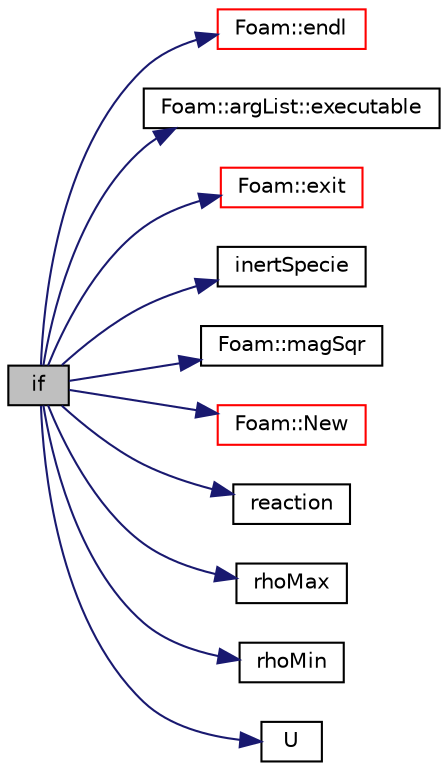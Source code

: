 digraph "if"
{
  bgcolor="transparent";
  edge [fontname="Helvetica",fontsize="10",labelfontname="Helvetica",labelfontsize="10"];
  node [fontname="Helvetica",fontsize="10",shape=record];
  rankdir="LR";
  Node19 [label="if",height=0.2,width=0.4,color="black", fillcolor="grey75", style="filled", fontcolor="black"];
  Node19 -> Node20 [color="midnightblue",fontsize="10",style="solid",fontname="Helvetica"];
  Node20 [label="Foam::endl",height=0.2,width=0.4,color="red",URL="$a21851.html#a2db8fe02a0d3909e9351bb4275b23ce4",tooltip="Add newline and flush stream. "];
  Node19 -> Node22 [color="midnightblue",fontsize="10",style="solid",fontname="Helvetica"];
  Node22 [label="Foam::argList::executable",height=0.2,width=0.4,color="black",URL="$a27769.html#a765dc84fb62a292b0dee3034a510b14e",tooltip="Name of executable without the path. "];
  Node19 -> Node23 [color="midnightblue",fontsize="10",style="solid",fontname="Helvetica"];
  Node23 [label="Foam::exit",height=0.2,width=0.4,color="red",URL="$a21851.html#a06ca7250d8e89caf05243ec094843642"];
  Node19 -> Node70 [color="midnightblue",fontsize="10",style="solid",fontname="Helvetica"];
  Node70 [label="inertSpecie",height=0.2,width=0.4,color="black",URL="$a41282.html#a176b66e849f8a3631fd523c56ab7a414"];
  Node19 -> Node71 [color="midnightblue",fontsize="10",style="solid",fontname="Helvetica"];
  Node71 [label="Foam::magSqr",height=0.2,width=0.4,color="black",URL="$a21851.html#ae6fff2c6981e6d9618aa5038e69def6e"];
  Node19 -> Node72 [color="midnightblue",fontsize="10",style="solid",fontname="Helvetica"];
  Node72 [label="Foam::New",height=0.2,width=0.4,color="red",URL="$a21851.html#a9d62cf14554c95e83f83f14909d9e0ec"];
  Node19 -> Node350 [color="midnightblue",fontsize="10",style="solid",fontname="Helvetica"];
  Node350 [label="reaction",height=0.2,width=0.4,color="black",URL="$a41288.html#a31e20dded3aa39de922899a34687efcc"];
  Node19 -> Node351 [color="midnightblue",fontsize="10",style="solid",fontname="Helvetica"];
  Node351 [label="rhoMax",height=0.2,width=0.4,color="black",URL="$a39719.html#ad36720153886fe2fa0cfac2fd8320865"];
  Node19 -> Node352 [color="midnightblue",fontsize="10",style="solid",fontname="Helvetica"];
  Node352 [label="rhoMin",height=0.2,width=0.4,color="black",URL="$a39719.html#af68343b4498a3351054647ab1f2650a4"];
  Node19 -> Node353 [color="midnightblue",fontsize="10",style="solid",fontname="Helvetica"];
  Node353 [label="U",height=0.2,width=0.4,color="black",URL="$a41276.html#a8eb54033405af411fe433335d91bdf23"];
}

